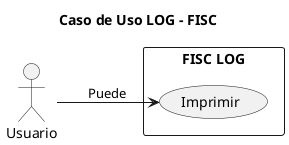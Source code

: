@startuml

title Caso de Uso LOG - FISC

left to right direction

actor Usuario as user


rectangle "FISC LOG" {
    usecase "Imprimir" as imprimirLog

}

user --> imprimirLog: "Puede"

@enduml
